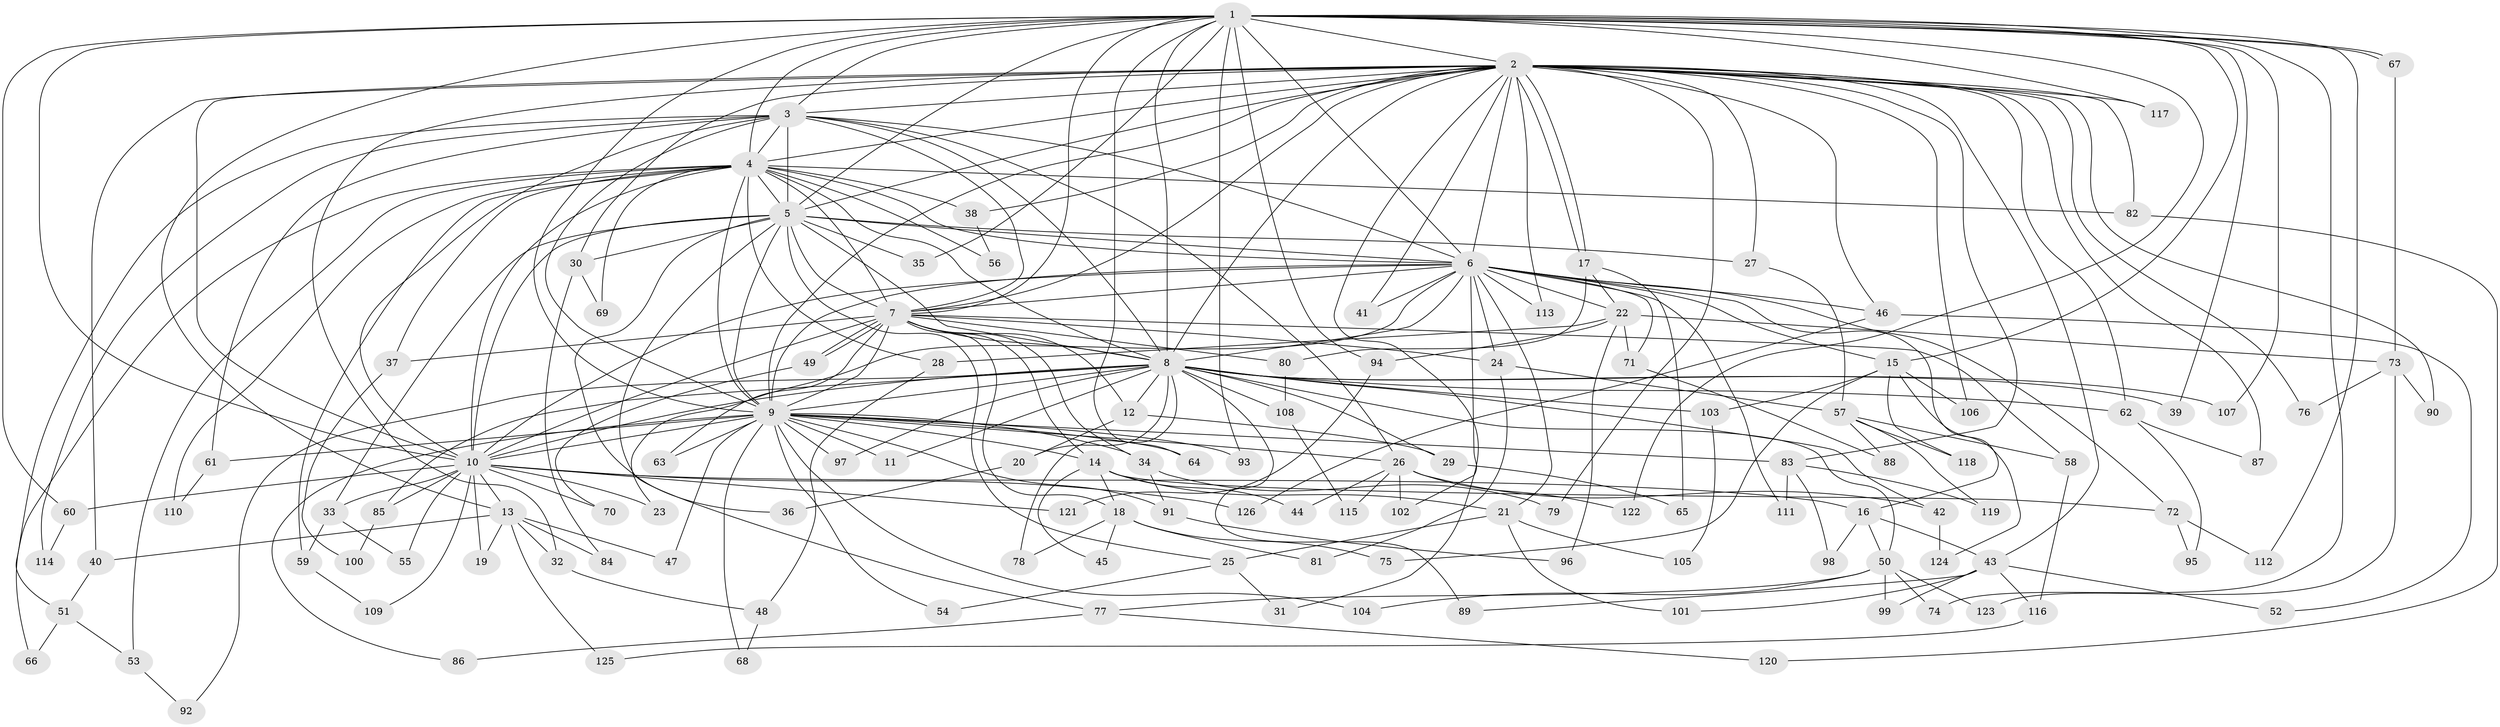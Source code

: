 // coarse degree distribution, {16: 0.015873015873015872, 19: 0.015873015873015872, 1: 0.15873015873015872, 3: 0.14285714285714285, 2: 0.4444444444444444, 4: 0.06349206349206349, 8: 0.015873015873015872, 7: 0.031746031746031744, 6: 0.047619047619047616, 5: 0.015873015873015872, 11: 0.031746031746031744, 33: 0.015873015873015872}
// Generated by graph-tools (version 1.1) at 2025/47/03/04/25 21:47:33]
// undirected, 126 vertices, 277 edges
graph export_dot {
graph [start="1"]
  node [color=gray90,style=filled];
  1;
  2;
  3;
  4;
  5;
  6;
  7;
  8;
  9;
  10;
  11;
  12;
  13;
  14;
  15;
  16;
  17;
  18;
  19;
  20;
  21;
  22;
  23;
  24;
  25;
  26;
  27;
  28;
  29;
  30;
  31;
  32;
  33;
  34;
  35;
  36;
  37;
  38;
  39;
  40;
  41;
  42;
  43;
  44;
  45;
  46;
  47;
  48;
  49;
  50;
  51;
  52;
  53;
  54;
  55;
  56;
  57;
  58;
  59;
  60;
  61;
  62;
  63;
  64;
  65;
  66;
  67;
  68;
  69;
  70;
  71;
  72;
  73;
  74;
  75;
  76;
  77;
  78;
  79;
  80;
  81;
  82;
  83;
  84;
  85;
  86;
  87;
  88;
  89;
  90;
  91;
  92;
  93;
  94;
  95;
  96;
  97;
  98;
  99;
  100;
  101;
  102;
  103;
  104;
  105;
  106;
  107;
  108;
  109;
  110;
  111;
  112;
  113;
  114;
  115;
  116;
  117;
  118;
  119;
  120;
  121;
  122;
  123;
  124;
  125;
  126;
  1 -- 2;
  1 -- 3;
  1 -- 4;
  1 -- 5;
  1 -- 6;
  1 -- 7;
  1 -- 8;
  1 -- 9;
  1 -- 10;
  1 -- 13;
  1 -- 15;
  1 -- 35;
  1 -- 39;
  1 -- 60;
  1 -- 64;
  1 -- 67;
  1 -- 67;
  1 -- 74;
  1 -- 93;
  1 -- 94;
  1 -- 107;
  1 -- 112;
  1 -- 117;
  1 -- 122;
  2 -- 3;
  2 -- 4;
  2 -- 5;
  2 -- 6;
  2 -- 7;
  2 -- 8;
  2 -- 9;
  2 -- 10;
  2 -- 17;
  2 -- 17;
  2 -- 27;
  2 -- 30;
  2 -- 31;
  2 -- 32;
  2 -- 38;
  2 -- 40;
  2 -- 41;
  2 -- 43;
  2 -- 46;
  2 -- 62;
  2 -- 76;
  2 -- 79;
  2 -- 82;
  2 -- 83;
  2 -- 87;
  2 -- 90;
  2 -- 106;
  2 -- 113;
  2 -- 117;
  3 -- 4;
  3 -- 5;
  3 -- 6;
  3 -- 7;
  3 -- 8;
  3 -- 9;
  3 -- 10;
  3 -- 26;
  3 -- 51;
  3 -- 61;
  3 -- 114;
  4 -- 5;
  4 -- 6;
  4 -- 7;
  4 -- 8;
  4 -- 9;
  4 -- 10;
  4 -- 28;
  4 -- 37;
  4 -- 38;
  4 -- 53;
  4 -- 56;
  4 -- 59;
  4 -- 66;
  4 -- 69;
  4 -- 82;
  4 -- 110;
  5 -- 6;
  5 -- 7;
  5 -- 8;
  5 -- 9;
  5 -- 10;
  5 -- 25;
  5 -- 27;
  5 -- 30;
  5 -- 33;
  5 -- 35;
  5 -- 36;
  5 -- 77;
  6 -- 7;
  6 -- 8;
  6 -- 9;
  6 -- 10;
  6 -- 15;
  6 -- 16;
  6 -- 21;
  6 -- 22;
  6 -- 23;
  6 -- 24;
  6 -- 41;
  6 -- 46;
  6 -- 71;
  6 -- 72;
  6 -- 102;
  6 -- 111;
  6 -- 113;
  7 -- 8;
  7 -- 9;
  7 -- 10;
  7 -- 12;
  7 -- 14;
  7 -- 18;
  7 -- 24;
  7 -- 34;
  7 -- 37;
  7 -- 49;
  7 -- 49;
  7 -- 58;
  7 -- 63;
  7 -- 80;
  8 -- 9;
  8 -- 10;
  8 -- 11;
  8 -- 12;
  8 -- 20;
  8 -- 29;
  8 -- 39;
  8 -- 42;
  8 -- 50;
  8 -- 62;
  8 -- 78;
  8 -- 85;
  8 -- 89;
  8 -- 92;
  8 -- 97;
  8 -- 103;
  8 -- 107;
  8 -- 108;
  9 -- 10;
  9 -- 11;
  9 -- 14;
  9 -- 26;
  9 -- 34;
  9 -- 47;
  9 -- 54;
  9 -- 61;
  9 -- 63;
  9 -- 64;
  9 -- 68;
  9 -- 83;
  9 -- 86;
  9 -- 91;
  9 -- 93;
  9 -- 97;
  9 -- 104;
  10 -- 13;
  10 -- 16;
  10 -- 19;
  10 -- 23;
  10 -- 33;
  10 -- 55;
  10 -- 60;
  10 -- 70;
  10 -- 85;
  10 -- 109;
  10 -- 121;
  10 -- 126;
  12 -- 20;
  12 -- 29;
  13 -- 19;
  13 -- 32;
  13 -- 40;
  13 -- 47;
  13 -- 84;
  13 -- 125;
  14 -- 18;
  14 -- 21;
  14 -- 44;
  14 -- 45;
  14 -- 72;
  15 -- 75;
  15 -- 103;
  15 -- 106;
  15 -- 118;
  15 -- 124;
  16 -- 43;
  16 -- 50;
  16 -- 98;
  17 -- 22;
  17 -- 65;
  17 -- 80;
  18 -- 45;
  18 -- 75;
  18 -- 78;
  18 -- 81;
  20 -- 36;
  21 -- 25;
  21 -- 101;
  21 -- 105;
  22 -- 28;
  22 -- 71;
  22 -- 73;
  22 -- 94;
  22 -- 96;
  24 -- 57;
  24 -- 81;
  25 -- 31;
  25 -- 54;
  26 -- 42;
  26 -- 44;
  26 -- 102;
  26 -- 115;
  26 -- 122;
  27 -- 57;
  28 -- 48;
  29 -- 65;
  30 -- 69;
  30 -- 84;
  32 -- 48;
  33 -- 55;
  33 -- 59;
  34 -- 79;
  34 -- 91;
  37 -- 100;
  38 -- 56;
  40 -- 51;
  42 -- 124;
  43 -- 52;
  43 -- 89;
  43 -- 99;
  43 -- 101;
  43 -- 116;
  46 -- 52;
  46 -- 126;
  48 -- 68;
  49 -- 70;
  50 -- 74;
  50 -- 77;
  50 -- 99;
  50 -- 104;
  50 -- 123;
  51 -- 53;
  51 -- 66;
  53 -- 92;
  57 -- 58;
  57 -- 88;
  57 -- 118;
  57 -- 119;
  58 -- 116;
  59 -- 109;
  60 -- 114;
  61 -- 110;
  62 -- 87;
  62 -- 95;
  67 -- 73;
  71 -- 88;
  72 -- 95;
  72 -- 112;
  73 -- 76;
  73 -- 90;
  73 -- 123;
  77 -- 86;
  77 -- 120;
  80 -- 108;
  82 -- 120;
  83 -- 98;
  83 -- 111;
  83 -- 119;
  85 -- 100;
  91 -- 96;
  94 -- 121;
  103 -- 105;
  108 -- 115;
  116 -- 125;
}
